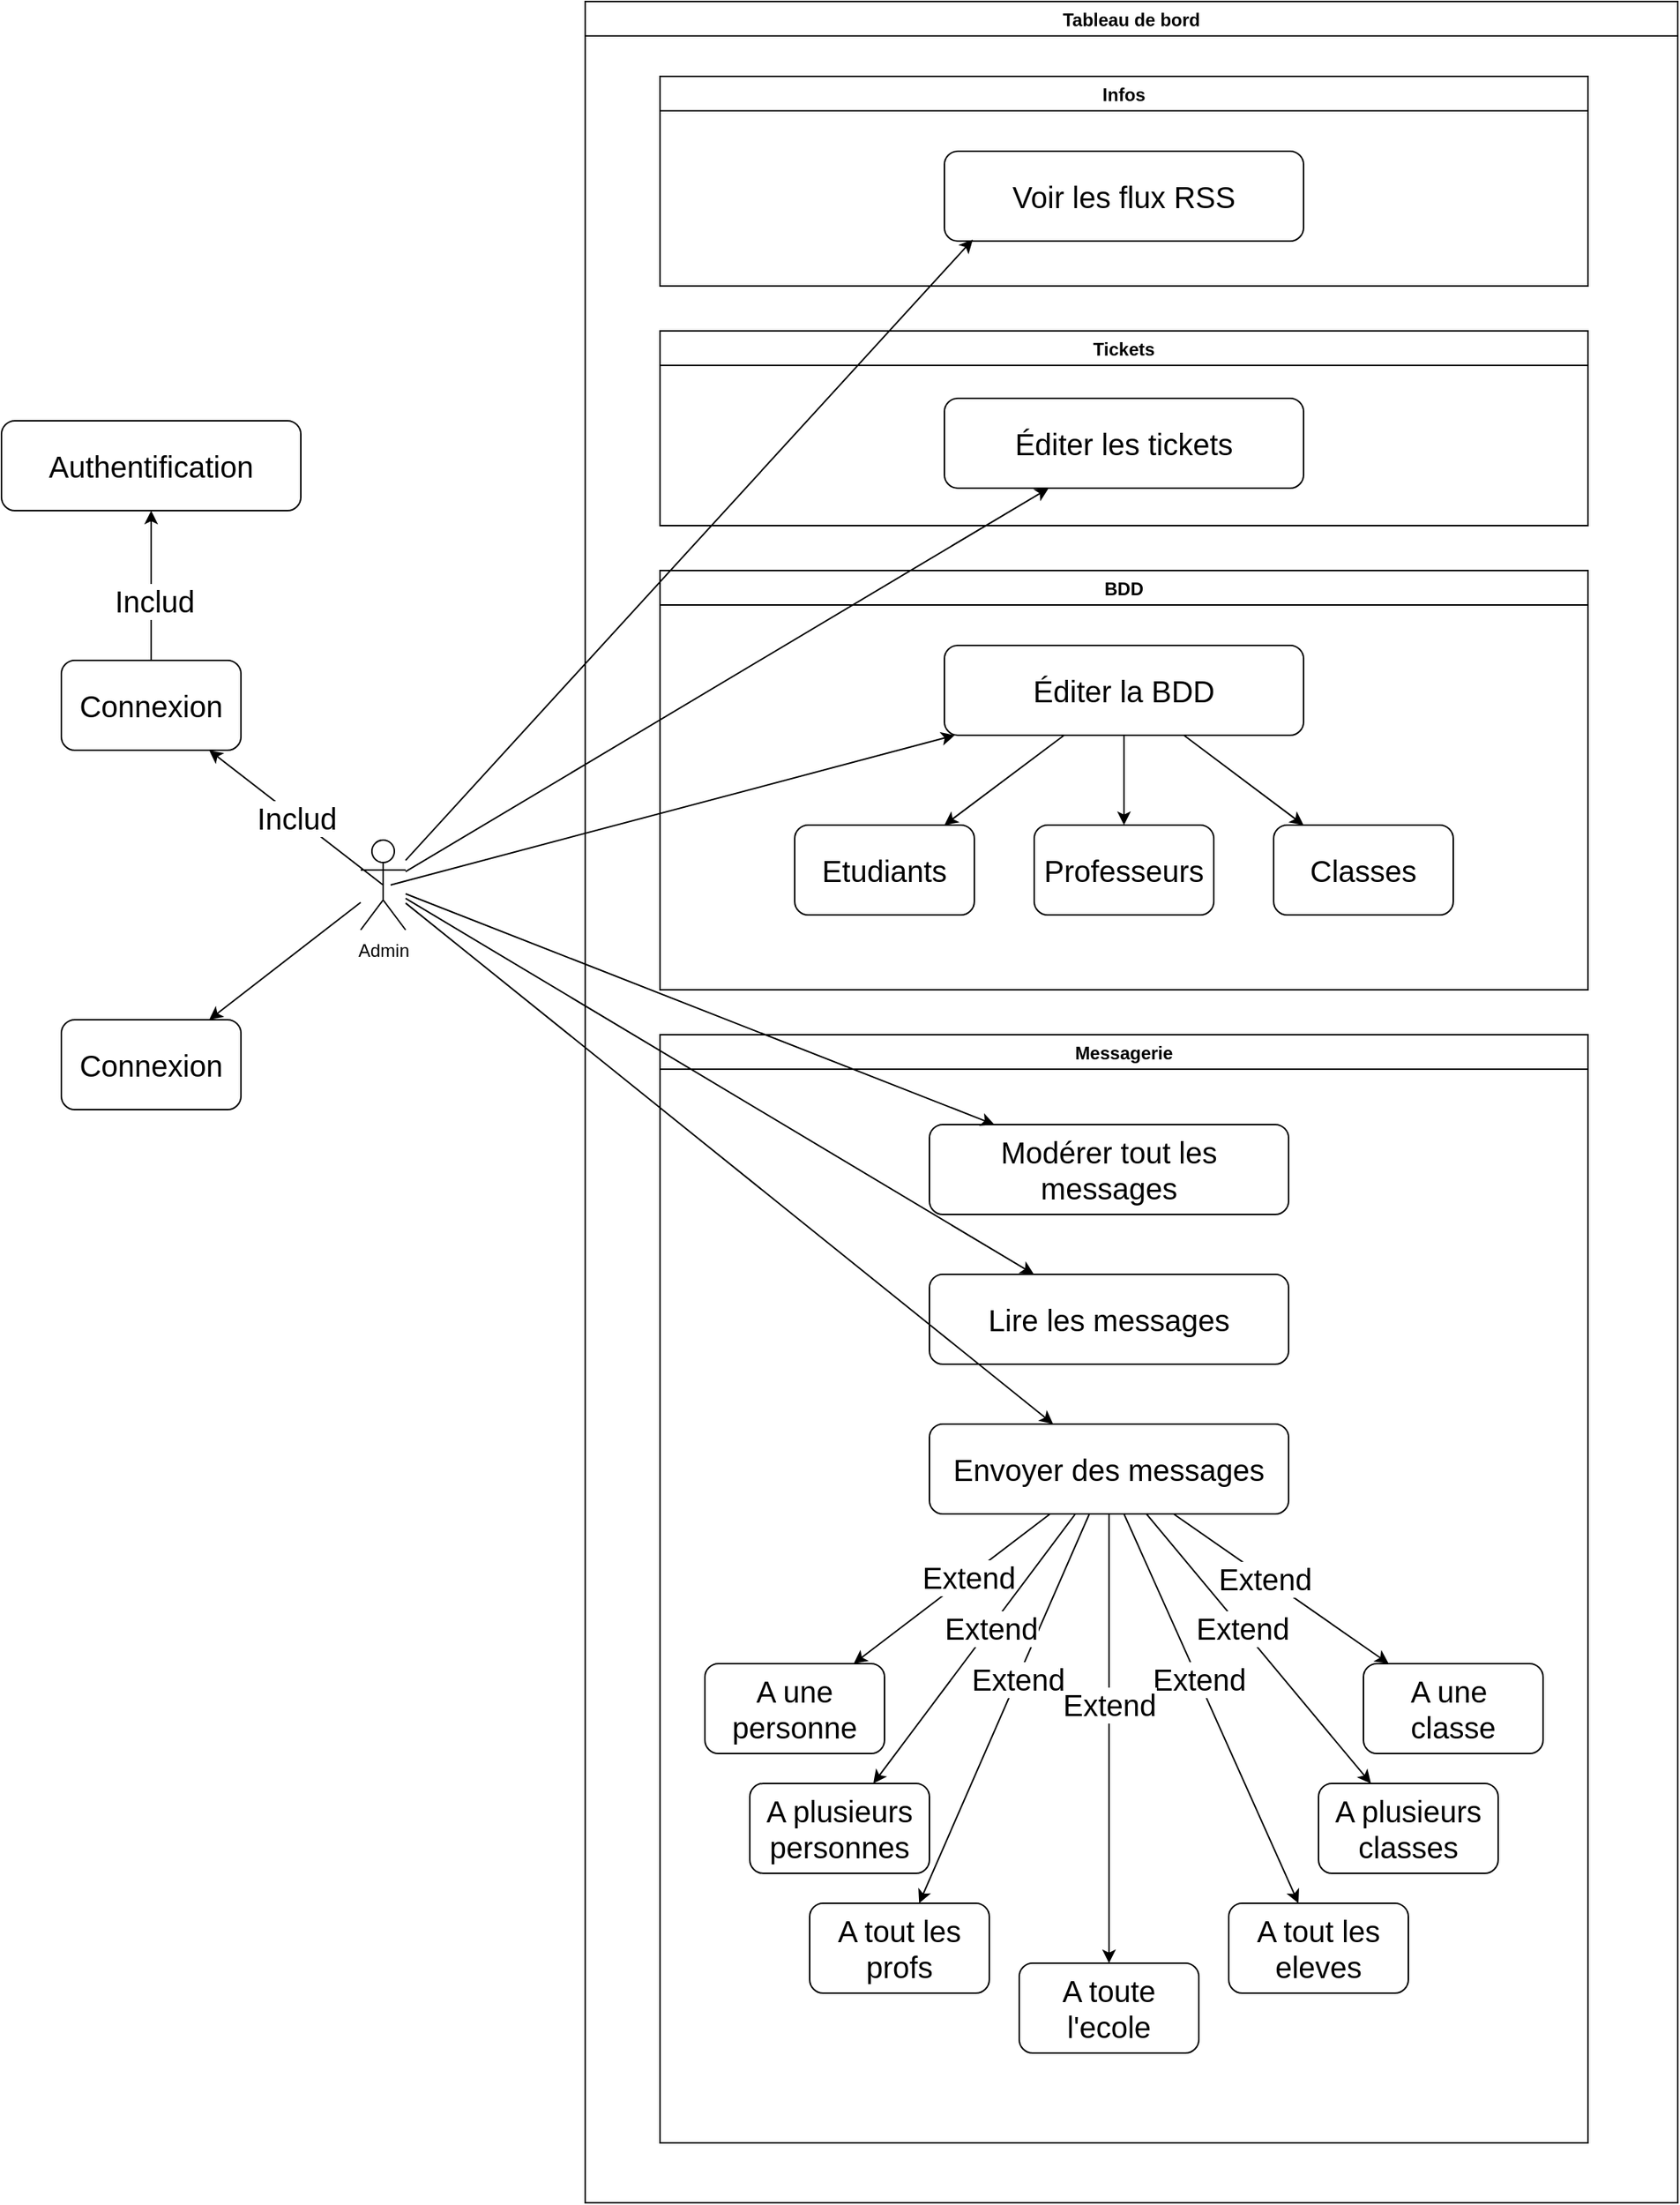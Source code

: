 <mxfile version="20.6.0" type="github">
  <diagram id="BXRtGHbMrKm54WQv6c_G" name="Page-1">
    <mxGraphModel dx="1153" dy="639" grid="1" gridSize="10" guides="1" tooltips="1" connect="1" arrows="1" fold="1" page="1" pageScale="1" pageWidth="827" pageHeight="1169" math="0" shadow="0">
      <root>
        <mxCell id="0" />
        <mxCell id="1" parent="0" />
        <mxCell id="t7ZpOgtnZrypAFFjjD7j-1" value="&lt;div&gt;Admin&lt;/div&gt;" style="shape=umlActor;verticalLabelPosition=bottom;verticalAlign=top;html=1;outlineConnect=0;" vertex="1" parent="1">
          <mxGeometry x="300" y="610" width="30" height="60" as="geometry" />
        </mxCell>
        <mxCell id="t7ZpOgtnZrypAFFjjD7j-8" value="" style="edgeStyle=orthogonalEdgeStyle;rounded=0;orthogonalLoop=1;jettySize=auto;html=1;fontSize=20;" edge="1" parent="1" source="t7ZpOgtnZrypAFFjjD7j-5" target="t7ZpOgtnZrypAFFjjD7j-7">
          <mxGeometry relative="1" as="geometry" />
        </mxCell>
        <mxCell id="t7ZpOgtnZrypAFFjjD7j-11" value="Includ" style="edgeLabel;html=1;align=center;verticalAlign=middle;resizable=0;points=[];fontSize=20;" vertex="1" connectable="0" parent="t7ZpOgtnZrypAFFjjD7j-8">
          <mxGeometry x="-0.2" y="-2" relative="1" as="geometry">
            <mxPoint as="offset" />
          </mxGeometry>
        </mxCell>
        <mxCell id="t7ZpOgtnZrypAFFjjD7j-5" value="&lt;div align=&quot;justify&quot;&gt;&lt;font style=&quot;font-size: 20px;&quot;&gt;Connexion&lt;/font&gt;&lt;/div&gt;" style="rounded=1;whiteSpace=wrap;html=1;fontSize=20;" vertex="1" parent="1">
          <mxGeometry x="100" y="490" width="120" height="60" as="geometry" />
        </mxCell>
        <mxCell id="t7ZpOgtnZrypAFFjjD7j-7" value="&lt;div align=&quot;justify&quot;&gt;Authentification&lt;/div&gt;" style="rounded=1;whiteSpace=wrap;html=1;fontSize=20;" vertex="1" parent="1">
          <mxGeometry x="60" y="330" width="200" height="60" as="geometry" />
        </mxCell>
        <mxCell id="t7ZpOgtnZrypAFFjjD7j-9" value="" style="endArrow=classic;html=1;rounded=0;fontSize=20;exitX=0.5;exitY=0.5;exitDx=0;exitDy=0;exitPerimeter=0;" edge="1" parent="1" source="t7ZpOgtnZrypAFFjjD7j-1" target="t7ZpOgtnZrypAFFjjD7j-5">
          <mxGeometry relative="1" as="geometry">
            <mxPoint x="-40" y="550" as="sourcePoint" />
            <mxPoint x="60" y="550" as="targetPoint" />
          </mxGeometry>
        </mxCell>
        <mxCell id="t7ZpOgtnZrypAFFjjD7j-10" value="Includ" style="edgeLabel;resizable=0;html=1;align=center;verticalAlign=middle;fontSize=20;" connectable="0" vertex="1" parent="t7ZpOgtnZrypAFFjjD7j-9">
          <mxGeometry relative="1" as="geometry" />
        </mxCell>
        <mxCell id="t7ZpOgtnZrypAFFjjD7j-14" value="&lt;div align=&quot;justify&quot;&gt;&lt;font style=&quot;font-size: 20px;&quot;&gt;Connexion&lt;/font&gt;&lt;/div&gt;" style="rounded=1;whiteSpace=wrap;html=1;fontSize=20;" vertex="1" parent="1">
          <mxGeometry x="100" y="730" width="120" height="60" as="geometry" />
        </mxCell>
        <mxCell id="t7ZpOgtnZrypAFFjjD7j-15" value="" style="endArrow=classic;html=1;rounded=0;fontSize=20;" edge="1" parent="1" target="t7ZpOgtnZrypAFFjjD7j-14" source="t7ZpOgtnZrypAFFjjD7j-1">
          <mxGeometry relative="1" as="geometry">
            <mxPoint x="315" y="890" as="sourcePoint" />
            <mxPoint x="60" y="800" as="targetPoint" />
          </mxGeometry>
        </mxCell>
        <mxCell id="t7ZpOgtnZrypAFFjjD7j-17" value="Tableau de bord" style="swimlane;" vertex="1" parent="1">
          <mxGeometry x="450" y="50" width="730" height="1470" as="geometry">
            <mxRectangle x="190" y="220" width="90" height="30" as="alternateBounds" />
          </mxGeometry>
        </mxCell>
        <mxCell id="t7ZpOgtnZrypAFFjjD7j-18" value="Infos" style="swimlane;startSize=23;" vertex="1" parent="t7ZpOgtnZrypAFFjjD7j-17">
          <mxGeometry x="50" y="50" width="620" height="140" as="geometry" />
        </mxCell>
        <mxCell id="t7ZpOgtnZrypAFFjjD7j-32" value="&lt;div align=&quot;center&quot;&gt;Voir les flux RSS&lt;br&gt;&lt;/div&gt;" style="rounded=1;whiteSpace=wrap;html=1;fontSize=20;" vertex="1" parent="t7ZpOgtnZrypAFFjjD7j-18">
          <mxGeometry x="190" y="50" width="240" height="60" as="geometry" />
        </mxCell>
        <mxCell id="t7ZpOgtnZrypAFFjjD7j-21" value="Tickets" style="swimlane;" vertex="1" parent="t7ZpOgtnZrypAFFjjD7j-17">
          <mxGeometry x="50" y="220" width="620" height="130" as="geometry" />
        </mxCell>
        <mxCell id="t7ZpOgtnZrypAFFjjD7j-34" value="Éditer les tickets" style="rounded=1;whiteSpace=wrap;html=1;fontSize=20;" vertex="1" parent="t7ZpOgtnZrypAFFjjD7j-21">
          <mxGeometry x="190" y="45" width="240" height="60" as="geometry" />
        </mxCell>
        <mxCell id="t7ZpOgtnZrypAFFjjD7j-24" value="BDD" style="swimlane;" vertex="1" parent="t7ZpOgtnZrypAFFjjD7j-17">
          <mxGeometry x="50" y="380" width="620" height="280" as="geometry" />
        </mxCell>
        <mxCell id="t7ZpOgtnZrypAFFjjD7j-35" value="Éditer la BDD" style="rounded=1;whiteSpace=wrap;html=1;fontSize=20;" vertex="1" parent="t7ZpOgtnZrypAFFjjD7j-24">
          <mxGeometry x="190" y="50" width="240" height="60" as="geometry" />
        </mxCell>
        <mxCell id="t7ZpOgtnZrypAFFjjD7j-36" value="Etudiants" style="rounded=1;whiteSpace=wrap;html=1;fontSize=20;" vertex="1" parent="t7ZpOgtnZrypAFFjjD7j-24">
          <mxGeometry x="90" y="170" width="120" height="60" as="geometry" />
        </mxCell>
        <mxCell id="t7ZpOgtnZrypAFFjjD7j-37" value="Professeurs" style="rounded=1;whiteSpace=wrap;html=1;fontSize=20;" vertex="1" parent="t7ZpOgtnZrypAFFjjD7j-24">
          <mxGeometry x="250" y="170" width="120" height="60" as="geometry" />
        </mxCell>
        <mxCell id="t7ZpOgtnZrypAFFjjD7j-38" value="Classes" style="rounded=1;whiteSpace=wrap;html=1;fontSize=20;" vertex="1" parent="t7ZpOgtnZrypAFFjjD7j-24">
          <mxGeometry x="410" y="170" width="120" height="60" as="geometry" />
        </mxCell>
        <mxCell id="t7ZpOgtnZrypAFFjjD7j-57" value="" style="endArrow=classic;html=1;rounded=0;fontSize=20;" edge="1" parent="t7ZpOgtnZrypAFFjjD7j-24" source="t7ZpOgtnZrypAFFjjD7j-35" target="t7ZpOgtnZrypAFFjjD7j-36">
          <mxGeometry width="50" height="50" relative="1" as="geometry">
            <mxPoint x="60" y="390" as="sourcePoint" />
            <mxPoint x="110" y="340" as="targetPoint" />
          </mxGeometry>
        </mxCell>
        <mxCell id="t7ZpOgtnZrypAFFjjD7j-59" value="" style="endArrow=classic;html=1;rounded=0;fontSize=20;" edge="1" parent="t7ZpOgtnZrypAFFjjD7j-24" source="t7ZpOgtnZrypAFFjjD7j-35" target="t7ZpOgtnZrypAFFjjD7j-38">
          <mxGeometry width="50" height="50" relative="1" as="geometry">
            <mxPoint x="290" y="130" as="sourcePoint" />
            <mxPoint x="210" y="190" as="targetPoint" />
          </mxGeometry>
        </mxCell>
        <mxCell id="t7ZpOgtnZrypAFFjjD7j-58" value="" style="endArrow=classic;html=1;rounded=0;fontSize=20;" edge="1" parent="t7ZpOgtnZrypAFFjjD7j-24" source="t7ZpOgtnZrypAFFjjD7j-35" target="t7ZpOgtnZrypAFFjjD7j-37">
          <mxGeometry width="50" height="50" relative="1" as="geometry">
            <mxPoint x="280" y="120" as="sourcePoint" />
            <mxPoint x="200" y="180" as="targetPoint" />
          </mxGeometry>
        </mxCell>
        <mxCell id="t7ZpOgtnZrypAFFjjD7j-29" value="Messagerie" style="swimlane;startSize=23;" vertex="1" parent="t7ZpOgtnZrypAFFjjD7j-17">
          <mxGeometry x="50" y="690" width="620" height="740" as="geometry" />
        </mxCell>
        <mxCell id="t7ZpOgtnZrypAFFjjD7j-39" value="Modérer tout les messages" style="rounded=1;whiteSpace=wrap;html=1;fontSize=20;" vertex="1" parent="t7ZpOgtnZrypAFFjjD7j-29">
          <mxGeometry x="180" y="60" width="240" height="60" as="geometry" />
        </mxCell>
        <mxCell id="t7ZpOgtnZrypAFFjjD7j-40" value="Lire les messages" style="rounded=1;whiteSpace=wrap;html=1;fontSize=20;" vertex="1" parent="t7ZpOgtnZrypAFFjjD7j-29">
          <mxGeometry x="180" y="160" width="240" height="60" as="geometry" />
        </mxCell>
        <mxCell id="t7ZpOgtnZrypAFFjjD7j-41" value="Envoyer des messages" style="rounded=1;whiteSpace=wrap;html=1;fontSize=20;" vertex="1" parent="t7ZpOgtnZrypAFFjjD7j-29">
          <mxGeometry x="180" y="260" width="240" height="60" as="geometry" />
        </mxCell>
        <mxCell id="t7ZpOgtnZrypAFFjjD7j-43" value="A une personne" style="rounded=1;whiteSpace=wrap;html=1;fontSize=20;" vertex="1" parent="t7ZpOgtnZrypAFFjjD7j-29">
          <mxGeometry x="30" y="420" width="120" height="60" as="geometry" />
        </mxCell>
        <mxCell id="t7ZpOgtnZrypAFFjjD7j-44" value="A plusieurs personnes" style="rounded=1;whiteSpace=wrap;html=1;fontSize=20;" vertex="1" parent="t7ZpOgtnZrypAFFjjD7j-29">
          <mxGeometry x="60" y="500" width="120" height="60" as="geometry" />
        </mxCell>
        <mxCell id="t7ZpOgtnZrypAFFjjD7j-45" value="A une&amp;nbsp; classe" style="rounded=1;whiteSpace=wrap;html=1;fontSize=20;" vertex="1" parent="t7ZpOgtnZrypAFFjjD7j-29">
          <mxGeometry x="470" y="420" width="120" height="60" as="geometry" />
        </mxCell>
        <mxCell id="t7ZpOgtnZrypAFFjjD7j-46" value="A plusieurs classes" style="rounded=1;whiteSpace=wrap;html=1;fontSize=20;" vertex="1" parent="t7ZpOgtnZrypAFFjjD7j-29">
          <mxGeometry x="440" y="500" width="120" height="60" as="geometry" />
        </mxCell>
        <mxCell id="t7ZpOgtnZrypAFFjjD7j-47" value="A tout les eleves" style="rounded=1;whiteSpace=wrap;html=1;fontSize=20;" vertex="1" parent="t7ZpOgtnZrypAFFjjD7j-29">
          <mxGeometry x="380" y="580" width="120" height="60" as="geometry" />
        </mxCell>
        <mxCell id="t7ZpOgtnZrypAFFjjD7j-48" value="A toute l&#39;ecole" style="rounded=1;whiteSpace=wrap;html=1;fontSize=20;" vertex="1" parent="t7ZpOgtnZrypAFFjjD7j-29">
          <mxGeometry x="240" y="620" width="120" height="60" as="geometry" />
        </mxCell>
        <mxCell id="t7ZpOgtnZrypAFFjjD7j-49" value="A tout les profs" style="rounded=1;whiteSpace=wrap;html=1;fontSize=20;" vertex="1" parent="t7ZpOgtnZrypAFFjjD7j-29">
          <mxGeometry x="100" y="580" width="120" height="60" as="geometry" />
        </mxCell>
        <mxCell id="t7ZpOgtnZrypAFFjjD7j-60" value="" style="endArrow=classic;html=1;rounded=0;fontSize=20;" edge="1" parent="t7ZpOgtnZrypAFFjjD7j-29" source="t7ZpOgtnZrypAFFjjD7j-41" target="t7ZpOgtnZrypAFFjjD7j-43">
          <mxGeometry width="50" height="50" relative="1" as="geometry">
            <mxPoint x="60" y="580" as="sourcePoint" />
            <mxPoint x="110" y="530" as="targetPoint" />
          </mxGeometry>
        </mxCell>
        <mxCell id="t7ZpOgtnZrypAFFjjD7j-61" value="&lt;div&gt;Extend&lt;/div&gt;" style="edgeLabel;html=1;align=center;verticalAlign=middle;resizable=0;points=[];fontSize=20;" vertex="1" connectable="0" parent="t7ZpOgtnZrypAFFjjD7j-60">
          <mxGeometry x="-0.155" relative="1" as="geometry">
            <mxPoint as="offset" />
          </mxGeometry>
        </mxCell>
        <mxCell id="t7ZpOgtnZrypAFFjjD7j-72" value="" style="endArrow=classic;html=1;rounded=0;fontSize=20;" edge="1" parent="t7ZpOgtnZrypAFFjjD7j-29" source="t7ZpOgtnZrypAFFjjD7j-41" target="t7ZpOgtnZrypAFFjjD7j-45">
          <mxGeometry width="50" height="50" relative="1" as="geometry">
            <mxPoint x="320.625" y="380" as="sourcePoint" />
            <mxPoint x="189.375" y="480" as="targetPoint" />
          </mxGeometry>
        </mxCell>
        <mxCell id="t7ZpOgtnZrypAFFjjD7j-73" value="&lt;div&gt;Extend&lt;/div&gt;" style="edgeLabel;html=1;align=center;verticalAlign=middle;resizable=0;points=[];fontSize=20;" vertex="1" connectable="0" parent="t7ZpOgtnZrypAFFjjD7j-72">
          <mxGeometry x="-0.155" relative="1" as="geometry">
            <mxPoint as="offset" />
          </mxGeometry>
        </mxCell>
        <mxCell id="t7ZpOgtnZrypAFFjjD7j-70" value="" style="endArrow=classic;html=1;rounded=0;fontSize=20;" edge="1" parent="t7ZpOgtnZrypAFFjjD7j-29" source="t7ZpOgtnZrypAFFjjD7j-41" target="t7ZpOgtnZrypAFFjjD7j-46">
          <mxGeometry width="50" height="50" relative="1" as="geometry">
            <mxPoint x="310.625" y="370" as="sourcePoint" />
            <mxPoint x="179.375" y="470" as="targetPoint" />
          </mxGeometry>
        </mxCell>
        <mxCell id="t7ZpOgtnZrypAFFjjD7j-71" value="&lt;div&gt;Extend&lt;/div&gt;" style="edgeLabel;html=1;align=center;verticalAlign=middle;resizable=0;points=[];fontSize=20;" vertex="1" connectable="0" parent="t7ZpOgtnZrypAFFjjD7j-70">
          <mxGeometry x="-0.155" relative="1" as="geometry">
            <mxPoint as="offset" />
          </mxGeometry>
        </mxCell>
        <mxCell id="t7ZpOgtnZrypAFFjjD7j-68" value="" style="endArrow=classic;html=1;rounded=0;fontSize=20;" edge="1" parent="t7ZpOgtnZrypAFFjjD7j-29" target="t7ZpOgtnZrypAFFjjD7j-47">
          <mxGeometry width="50" height="50" relative="1" as="geometry">
            <mxPoint x="310" y="320" as="sourcePoint" />
            <mxPoint x="169.375" y="460" as="targetPoint" />
          </mxGeometry>
        </mxCell>
        <mxCell id="t7ZpOgtnZrypAFFjjD7j-69" value="&lt;div&gt;Extend&lt;/div&gt;" style="edgeLabel;html=1;align=center;verticalAlign=middle;resizable=0;points=[];fontSize=20;" vertex="1" connectable="0" parent="t7ZpOgtnZrypAFFjjD7j-68">
          <mxGeometry x="-0.155" relative="1" as="geometry">
            <mxPoint as="offset" />
          </mxGeometry>
        </mxCell>
        <mxCell id="t7ZpOgtnZrypAFFjjD7j-66" value="" style="endArrow=classic;html=1;rounded=0;fontSize=20;" edge="1" parent="t7ZpOgtnZrypAFFjjD7j-29" source="t7ZpOgtnZrypAFFjjD7j-41" target="t7ZpOgtnZrypAFFjjD7j-48">
          <mxGeometry width="50" height="50" relative="1" as="geometry">
            <mxPoint x="290.625" y="350" as="sourcePoint" />
            <mxPoint x="159.375" y="450" as="targetPoint" />
          </mxGeometry>
        </mxCell>
        <mxCell id="t7ZpOgtnZrypAFFjjD7j-67" value="&lt;div&gt;Extend&lt;/div&gt;" style="edgeLabel;html=1;align=center;verticalAlign=middle;resizable=0;points=[];fontSize=20;" vertex="1" connectable="0" parent="t7ZpOgtnZrypAFFjjD7j-66">
          <mxGeometry x="-0.155" relative="1" as="geometry">
            <mxPoint as="offset" />
          </mxGeometry>
        </mxCell>
        <mxCell id="t7ZpOgtnZrypAFFjjD7j-64" value="" style="endArrow=classic;html=1;rounded=0;fontSize=20;" edge="1" parent="t7ZpOgtnZrypAFFjjD7j-29" source="t7ZpOgtnZrypAFFjjD7j-41" target="t7ZpOgtnZrypAFFjjD7j-49">
          <mxGeometry width="50" height="50" relative="1" as="geometry">
            <mxPoint x="280.625" y="340" as="sourcePoint" />
            <mxPoint x="149.375" y="440" as="targetPoint" />
          </mxGeometry>
        </mxCell>
        <mxCell id="t7ZpOgtnZrypAFFjjD7j-65" value="&lt;div&gt;Extend&lt;/div&gt;" style="edgeLabel;html=1;align=center;verticalAlign=middle;resizable=0;points=[];fontSize=20;" vertex="1" connectable="0" parent="t7ZpOgtnZrypAFFjjD7j-64">
          <mxGeometry x="-0.155" relative="1" as="geometry">
            <mxPoint as="offset" />
          </mxGeometry>
        </mxCell>
        <mxCell id="t7ZpOgtnZrypAFFjjD7j-62" value="" style="endArrow=classic;html=1;rounded=0;fontSize=20;" edge="1" parent="t7ZpOgtnZrypAFFjjD7j-29" source="t7ZpOgtnZrypAFFjjD7j-41" target="t7ZpOgtnZrypAFFjjD7j-44">
          <mxGeometry width="50" height="50" relative="1" as="geometry">
            <mxPoint x="270.625" y="330" as="sourcePoint" />
            <mxPoint x="139.375" y="430" as="targetPoint" />
          </mxGeometry>
        </mxCell>
        <mxCell id="t7ZpOgtnZrypAFFjjD7j-63" value="&lt;div&gt;Extend&lt;/div&gt;" style="edgeLabel;html=1;align=center;verticalAlign=middle;resizable=0;points=[];fontSize=20;" vertex="1" connectable="0" parent="t7ZpOgtnZrypAFFjjD7j-62">
          <mxGeometry x="-0.155" relative="1" as="geometry">
            <mxPoint as="offset" />
          </mxGeometry>
        </mxCell>
        <mxCell id="t7ZpOgtnZrypAFFjjD7j-51" value="" style="endArrow=classic;html=1;rounded=0;fontSize=20;entryX=0.079;entryY=0.983;entryDx=0;entryDy=0;entryPerimeter=0;" edge="1" parent="1" source="t7ZpOgtnZrypAFFjjD7j-1" target="t7ZpOgtnZrypAFFjjD7j-32">
          <mxGeometry width="50" height="50" relative="1" as="geometry">
            <mxPoint x="580" y="460" as="sourcePoint" />
            <mxPoint x="630" y="410" as="targetPoint" />
          </mxGeometry>
        </mxCell>
        <mxCell id="t7ZpOgtnZrypAFFjjD7j-52" value="" style="endArrow=classic;html=1;rounded=0;fontSize=20;" edge="1" parent="1" source="t7ZpOgtnZrypAFFjjD7j-1" target="t7ZpOgtnZrypAFFjjD7j-34">
          <mxGeometry width="50" height="50" relative="1" as="geometry">
            <mxPoint x="340" y="633.589" as="sourcePoint" />
            <mxPoint x="718.96" y="218.98" as="targetPoint" />
          </mxGeometry>
        </mxCell>
        <mxCell id="t7ZpOgtnZrypAFFjjD7j-53" value="" style="endArrow=classic;html=1;rounded=0;fontSize=20;" edge="1" parent="1" target="t7ZpOgtnZrypAFFjjD7j-35">
          <mxGeometry width="50" height="50" relative="1" as="geometry">
            <mxPoint x="320" y="640" as="sourcePoint" />
            <mxPoint x="728.96" y="228.98" as="targetPoint" />
          </mxGeometry>
        </mxCell>
        <mxCell id="t7ZpOgtnZrypAFFjjD7j-54" value="" style="endArrow=classic;html=1;rounded=0;fontSize=20;" edge="1" parent="1" source="t7ZpOgtnZrypAFFjjD7j-1" target="t7ZpOgtnZrypAFFjjD7j-39">
          <mxGeometry width="50" height="50" relative="1" as="geometry">
            <mxPoint x="360" y="653.589" as="sourcePoint" />
            <mxPoint x="738.96" y="238.98" as="targetPoint" />
          </mxGeometry>
        </mxCell>
        <mxCell id="t7ZpOgtnZrypAFFjjD7j-55" value="" style="endArrow=classic;html=1;rounded=0;fontSize=20;" edge="1" parent="1" source="t7ZpOgtnZrypAFFjjD7j-1" target="t7ZpOgtnZrypAFFjjD7j-40">
          <mxGeometry width="50" height="50" relative="1" as="geometry">
            <mxPoint x="370" y="663.589" as="sourcePoint" />
            <mxPoint x="710" y="970" as="targetPoint" />
          </mxGeometry>
        </mxCell>
        <mxCell id="t7ZpOgtnZrypAFFjjD7j-56" value="" style="endArrow=classic;html=1;rounded=0;fontSize=20;" edge="1" parent="1" source="t7ZpOgtnZrypAFFjjD7j-1" target="t7ZpOgtnZrypAFFjjD7j-41">
          <mxGeometry width="50" height="50" relative="1" as="geometry">
            <mxPoint x="380" y="673.589" as="sourcePoint" />
            <mxPoint x="710" y="1070" as="targetPoint" />
          </mxGeometry>
        </mxCell>
      </root>
    </mxGraphModel>
  </diagram>
</mxfile>

